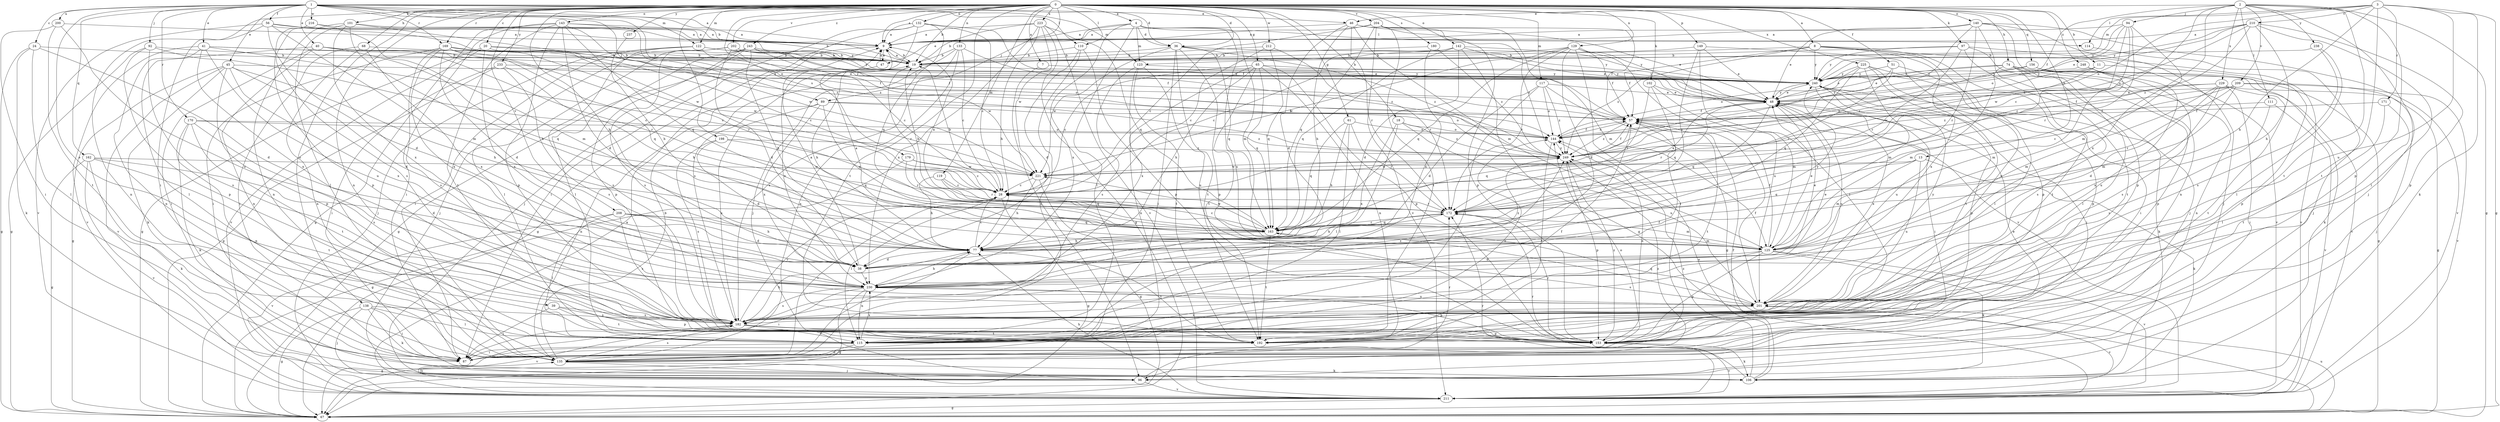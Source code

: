 strict digraph  {
0;
1;
2;
3;
4;
7;
8;
9;
11;
13;
18;
19;
20;
24;
28;
36;
38;
39;
40;
41;
45;
46;
47;
48;
51;
56;
57;
61;
65;
67;
68;
74;
77;
87;
89;
92;
94;
96;
97;
101;
102;
106;
110;
111;
114;
115;
117;
119;
122;
123;
125;
129;
132;
133;
135;
138;
140;
142;
143;
144;
149;
153;
156;
162;
163;
169;
170;
171;
172;
179;
180;
182;
192;
198;
200;
201;
202;
204;
208;
209;
210;
211;
212;
216;
221;
223;
225;
229;
230;
233;
237;
238;
240;
243;
248;
249;
0 -> 4  [label=a];
0 -> 7  [label=a];
0 -> 8  [label=a];
0 -> 9  [label=a];
0 -> 11  [label=b];
0 -> 13  [label=b];
0 -> 18  [label=b];
0 -> 19  [label=b];
0 -> 20  [label=c];
0 -> 36  [label=d];
0 -> 51  [label=f];
0 -> 61  [label=g];
0 -> 65  [label=g];
0 -> 68  [label=h];
0 -> 74  [label=h];
0 -> 77  [label=h];
0 -> 87  [label=i];
0 -> 89  [label=j];
0 -> 97  [label=k];
0 -> 101  [label=k];
0 -> 102  [label=k];
0 -> 110  [label=l];
0 -> 117  [label=m];
0 -> 119  [label=m];
0 -> 122  [label=m];
0 -> 129  [label=n];
0 -> 132  [label=n];
0 -> 133  [label=n];
0 -> 135  [label=n];
0 -> 138  [label=o];
0 -> 140  [label=o];
0 -> 142  [label=o];
0 -> 143  [label=o];
0 -> 149  [label=p];
0 -> 156  [label=q];
0 -> 169  [label=r];
0 -> 179  [label=s];
0 -> 180  [label=s];
0 -> 192  [label=t];
0 -> 198  [label=u];
0 -> 202  [label=v];
0 -> 204  [label=v];
0 -> 208  [label=v];
0 -> 212  [label=w];
0 -> 223  [label=x];
0 -> 225  [label=x];
0 -> 233  [label=y];
0 -> 237  [label=y];
0 -> 243  [label=z];
0 -> 248  [label=z];
1 -> 9  [label=a];
1 -> 19  [label=b];
1 -> 24  [label=c];
1 -> 36  [label=d];
1 -> 39  [label=e];
1 -> 40  [label=e];
1 -> 41  [label=e];
1 -> 45  [label=e];
1 -> 46  [label=e];
1 -> 56  [label=f];
1 -> 89  [label=j];
1 -> 92  [label=j];
1 -> 110  [label=l];
1 -> 122  [label=m];
1 -> 123  [label=m];
1 -> 144  [label=o];
1 -> 162  [label=q];
1 -> 169  [label=r];
1 -> 170  [label=r];
1 -> 200  [label=u];
1 -> 216  [label=w];
2 -> 28  [label=c];
2 -> 46  [label=e];
2 -> 57  [label=f];
2 -> 67  [label=g];
2 -> 94  [label=j];
2 -> 96  [label=j];
2 -> 111  [label=l];
2 -> 153  [label=p];
2 -> 192  [label=t];
2 -> 209  [label=v];
2 -> 229  [label=x];
2 -> 230  [label=x];
2 -> 238  [label=y];
3 -> 67  [label=g];
3 -> 77  [label=h];
3 -> 106  [label=k];
3 -> 114  [label=l];
3 -> 123  [label=m];
3 -> 144  [label=o];
3 -> 171  [label=r];
3 -> 192  [label=t];
3 -> 201  [label=u];
3 -> 210  [label=v];
4 -> 9  [label=a];
4 -> 36  [label=d];
4 -> 47  [label=e];
4 -> 114  [label=l];
4 -> 115  [label=l];
4 -> 123  [label=m];
4 -> 125  [label=m];
4 -> 201  [label=u];
4 -> 230  [label=x];
7 -> 96  [label=j];
7 -> 240  [label=y];
8 -> 19  [label=b];
8 -> 57  [label=f];
8 -> 192  [label=t];
8 -> 201  [label=u];
8 -> 211  [label=v];
8 -> 230  [label=x];
8 -> 240  [label=y];
8 -> 249  [label=z];
9 -> 19  [label=b];
9 -> 47  [label=e];
9 -> 67  [label=g];
11 -> 153  [label=p];
11 -> 221  [label=w];
11 -> 240  [label=y];
11 -> 249  [label=z];
13 -> 106  [label=k];
13 -> 125  [label=m];
13 -> 163  [label=q];
13 -> 201  [label=u];
13 -> 221  [label=w];
18 -> 115  [label=l];
18 -> 144  [label=o];
18 -> 201  [label=u];
18 -> 230  [label=x];
18 -> 249  [label=z];
19 -> 9  [label=a];
19 -> 77  [label=h];
19 -> 172  [label=r];
19 -> 240  [label=y];
20 -> 19  [label=b];
20 -> 28  [label=c];
20 -> 57  [label=f];
20 -> 67  [label=g];
20 -> 211  [label=v];
20 -> 230  [label=x];
24 -> 19  [label=b];
24 -> 38  [label=d];
24 -> 67  [label=g];
24 -> 106  [label=k];
24 -> 115  [label=l];
28 -> 19  [label=b];
28 -> 48  [label=e];
28 -> 67  [label=g];
28 -> 115  [label=l];
28 -> 172  [label=r];
36 -> 19  [label=b];
36 -> 87  [label=i];
36 -> 153  [label=p];
36 -> 163  [label=q];
36 -> 192  [label=t];
36 -> 221  [label=w];
36 -> 240  [label=y];
36 -> 249  [label=z];
38 -> 9  [label=a];
38 -> 48  [label=e];
38 -> 230  [label=x];
38 -> 249  [label=z];
39 -> 87  [label=i];
39 -> 153  [label=p];
39 -> 182  [label=s];
39 -> 192  [label=t];
40 -> 19  [label=b];
40 -> 48  [label=e];
40 -> 87  [label=i];
40 -> 115  [label=l];
40 -> 135  [label=n];
40 -> 163  [label=q];
40 -> 172  [label=r];
41 -> 19  [label=b];
41 -> 28  [label=c];
41 -> 48  [label=e];
41 -> 135  [label=n];
41 -> 201  [label=u];
41 -> 211  [label=v];
41 -> 230  [label=x];
45 -> 38  [label=d];
45 -> 67  [label=g];
45 -> 77  [label=h];
45 -> 106  [label=k];
45 -> 153  [label=p];
45 -> 211  [label=v];
45 -> 230  [label=x];
45 -> 240  [label=y];
46 -> 9  [label=a];
46 -> 38  [label=d];
46 -> 48  [label=e];
46 -> 77  [label=h];
46 -> 125  [label=m];
46 -> 172  [label=r];
46 -> 249  [label=z];
47 -> 9  [label=a];
47 -> 230  [label=x];
48 -> 57  [label=f];
48 -> 87  [label=i];
48 -> 163  [label=q];
48 -> 172  [label=r];
48 -> 201  [label=u];
48 -> 240  [label=y];
51 -> 115  [label=l];
51 -> 144  [label=o];
51 -> 172  [label=r];
51 -> 240  [label=y];
56 -> 9  [label=a];
56 -> 19  [label=b];
56 -> 38  [label=d];
56 -> 125  [label=m];
56 -> 135  [label=n];
56 -> 211  [label=v];
56 -> 221  [label=w];
56 -> 240  [label=y];
57 -> 144  [label=o];
57 -> 163  [label=q];
57 -> 192  [label=t];
57 -> 249  [label=z];
61 -> 77  [label=h];
61 -> 115  [label=l];
61 -> 144  [label=o];
61 -> 163  [label=q];
61 -> 172  [label=r];
65 -> 28  [label=c];
65 -> 77  [label=h];
65 -> 135  [label=n];
65 -> 153  [label=p];
65 -> 163  [label=q];
65 -> 192  [label=t];
65 -> 230  [label=x];
65 -> 240  [label=y];
67 -> 201  [label=u];
68 -> 19  [label=b];
68 -> 87  [label=i];
68 -> 135  [label=n];
68 -> 230  [label=x];
74 -> 48  [label=e];
74 -> 67  [label=g];
74 -> 115  [label=l];
74 -> 125  [label=m];
74 -> 135  [label=n];
74 -> 153  [label=p];
74 -> 182  [label=s];
74 -> 211  [label=v];
74 -> 240  [label=y];
77 -> 28  [label=c];
77 -> 38  [label=d];
77 -> 135  [label=n];
77 -> 192  [label=t];
77 -> 240  [label=y];
87 -> 48  [label=e];
87 -> 144  [label=o];
89 -> 57  [label=f];
89 -> 135  [label=n];
89 -> 144  [label=o];
89 -> 163  [label=q];
89 -> 182  [label=s];
89 -> 230  [label=x];
92 -> 19  [label=b];
92 -> 28  [label=c];
92 -> 67  [label=g];
92 -> 153  [label=p];
92 -> 182  [label=s];
94 -> 9  [label=a];
94 -> 28  [label=c];
94 -> 125  [label=m];
94 -> 144  [label=o];
94 -> 172  [label=r];
94 -> 221  [label=w];
94 -> 240  [label=y];
96 -> 135  [label=n];
96 -> 211  [label=v];
96 -> 249  [label=z];
97 -> 19  [label=b];
97 -> 96  [label=j];
97 -> 172  [label=r];
97 -> 192  [label=t];
97 -> 211  [label=v];
97 -> 240  [label=y];
101 -> 9  [label=a];
101 -> 77  [label=h];
101 -> 115  [label=l];
101 -> 135  [label=n];
101 -> 230  [label=x];
101 -> 249  [label=z];
102 -> 48  [label=e];
102 -> 125  [label=m];
102 -> 163  [label=q];
102 -> 172  [label=r];
106 -> 57  [label=f];
106 -> 144  [label=o];
106 -> 172  [label=r];
106 -> 249  [label=z];
110 -> 19  [label=b];
110 -> 38  [label=d];
110 -> 135  [label=n];
110 -> 153  [label=p];
111 -> 57  [label=f];
111 -> 182  [label=s];
111 -> 211  [label=v];
114 -> 96  [label=j];
115 -> 57  [label=f];
115 -> 87  [label=i];
115 -> 135  [label=n];
115 -> 144  [label=o];
115 -> 230  [label=x];
117 -> 38  [label=d];
117 -> 48  [label=e];
117 -> 67  [label=g];
117 -> 115  [label=l];
117 -> 144  [label=o];
117 -> 249  [label=z];
119 -> 28  [label=c];
119 -> 77  [label=h];
119 -> 163  [label=q];
119 -> 172  [label=r];
122 -> 19  [label=b];
122 -> 48  [label=e];
122 -> 57  [label=f];
122 -> 87  [label=i];
122 -> 96  [label=j];
122 -> 182  [label=s];
123 -> 135  [label=n];
123 -> 182  [label=s];
123 -> 192  [label=t];
123 -> 201  [label=u];
123 -> 240  [label=y];
125 -> 9  [label=a];
125 -> 38  [label=d];
125 -> 48  [label=e];
125 -> 57  [label=f];
125 -> 106  [label=k];
125 -> 153  [label=p];
125 -> 182  [label=s];
125 -> 211  [label=v];
129 -> 19  [label=b];
129 -> 38  [label=d];
129 -> 57  [label=f];
129 -> 87  [label=i];
129 -> 163  [label=q];
129 -> 172  [label=r];
129 -> 201  [label=u];
129 -> 211  [label=v];
129 -> 221  [label=w];
132 -> 9  [label=a];
132 -> 28  [label=c];
132 -> 57  [label=f];
132 -> 87  [label=i];
132 -> 96  [label=j];
132 -> 163  [label=q];
132 -> 182  [label=s];
133 -> 19  [label=b];
133 -> 28  [label=c];
133 -> 96  [label=j];
133 -> 135  [label=n];
133 -> 182  [label=s];
133 -> 249  [label=z];
135 -> 19  [label=b];
135 -> 28  [label=c];
135 -> 96  [label=j];
135 -> 106  [label=k];
135 -> 172  [label=r];
135 -> 182  [label=s];
138 -> 67  [label=g];
138 -> 87  [label=i];
138 -> 96  [label=j];
138 -> 106  [label=k];
138 -> 115  [label=l];
138 -> 182  [label=s];
140 -> 9  [label=a];
140 -> 48  [label=e];
140 -> 96  [label=j];
140 -> 135  [label=n];
140 -> 153  [label=p];
140 -> 172  [label=r];
140 -> 211  [label=v];
140 -> 249  [label=z];
142 -> 19  [label=b];
142 -> 28  [label=c];
142 -> 38  [label=d];
142 -> 48  [label=e];
142 -> 67  [label=g];
142 -> 163  [label=q];
142 -> 240  [label=y];
143 -> 9  [label=a];
143 -> 38  [label=d];
143 -> 67  [label=g];
143 -> 87  [label=i];
143 -> 153  [label=p];
143 -> 163  [label=q];
143 -> 192  [label=t];
143 -> 221  [label=w];
143 -> 249  [label=z];
144 -> 57  [label=f];
144 -> 192  [label=t];
144 -> 249  [label=z];
149 -> 19  [label=b];
149 -> 48  [label=e];
149 -> 115  [label=l];
149 -> 153  [label=p];
149 -> 172  [label=r];
153 -> 106  [label=k];
153 -> 144  [label=o];
153 -> 172  [label=r];
153 -> 211  [label=v];
153 -> 249  [label=z];
156 -> 106  [label=k];
156 -> 182  [label=s];
156 -> 240  [label=y];
156 -> 249  [label=z];
162 -> 38  [label=d];
162 -> 67  [label=g];
162 -> 106  [label=k];
162 -> 192  [label=t];
162 -> 211  [label=v];
162 -> 221  [label=w];
163 -> 28  [label=c];
163 -> 77  [label=h];
163 -> 125  [label=m];
163 -> 172  [label=r];
163 -> 192  [label=t];
163 -> 221  [label=w];
169 -> 19  [label=b];
169 -> 38  [label=d];
169 -> 57  [label=f];
169 -> 87  [label=i];
169 -> 163  [label=q];
169 -> 172  [label=r];
169 -> 182  [label=s];
169 -> 221  [label=w];
169 -> 230  [label=x];
170 -> 106  [label=k];
170 -> 135  [label=n];
170 -> 144  [label=o];
170 -> 182  [label=s];
170 -> 192  [label=t];
170 -> 249  [label=z];
171 -> 57  [label=f];
171 -> 115  [label=l];
171 -> 192  [label=t];
172 -> 9  [label=a];
172 -> 19  [label=b];
172 -> 77  [label=h];
172 -> 125  [label=m];
172 -> 163  [label=q];
179 -> 28  [label=c];
179 -> 67  [label=g];
179 -> 172  [label=r];
179 -> 221  [label=w];
180 -> 19  [label=b];
180 -> 230  [label=x];
180 -> 249  [label=z];
182 -> 28  [label=c];
182 -> 57  [label=f];
182 -> 67  [label=g];
182 -> 77  [label=h];
182 -> 115  [label=l];
182 -> 153  [label=p];
182 -> 192  [label=t];
182 -> 211  [label=v];
182 -> 249  [label=z];
198 -> 38  [label=d];
198 -> 163  [label=q];
198 -> 182  [label=s];
198 -> 249  [label=z];
200 -> 9  [label=a];
200 -> 87  [label=i];
200 -> 192  [label=t];
200 -> 201  [label=u];
201 -> 48  [label=e];
201 -> 57  [label=f];
201 -> 163  [label=q];
201 -> 182  [label=s];
201 -> 211  [label=v];
201 -> 240  [label=y];
202 -> 19  [label=b];
202 -> 28  [label=c];
202 -> 38  [label=d];
202 -> 115  [label=l];
202 -> 144  [label=o];
202 -> 182  [label=s];
202 -> 240  [label=y];
204 -> 9  [label=a];
204 -> 28  [label=c];
204 -> 57  [label=f];
204 -> 125  [label=m];
204 -> 153  [label=p];
204 -> 163  [label=q];
204 -> 192  [label=t];
204 -> 211  [label=v];
208 -> 38  [label=d];
208 -> 77  [label=h];
208 -> 115  [label=l];
208 -> 163  [label=q];
208 -> 182  [label=s];
208 -> 211  [label=v];
209 -> 28  [label=c];
209 -> 48  [label=e];
209 -> 96  [label=j];
209 -> 125  [label=m];
209 -> 172  [label=r];
209 -> 211  [label=v];
209 -> 249  [label=z];
210 -> 9  [label=a];
210 -> 48  [label=e];
210 -> 77  [label=h];
210 -> 115  [label=l];
210 -> 144  [label=o];
210 -> 153  [label=p];
210 -> 240  [label=y];
210 -> 249  [label=z];
211 -> 9  [label=a];
211 -> 67  [label=g];
211 -> 77  [label=h];
211 -> 172  [label=r];
212 -> 19  [label=b];
212 -> 28  [label=c];
212 -> 163  [label=q];
212 -> 172  [label=r];
216 -> 9  [label=a];
216 -> 125  [label=m];
216 -> 153  [label=p];
216 -> 182  [label=s];
221 -> 28  [label=c];
221 -> 67  [label=g];
221 -> 77  [label=h];
223 -> 9  [label=a];
223 -> 19  [label=b];
223 -> 67  [label=g];
223 -> 77  [label=h];
223 -> 163  [label=q];
223 -> 211  [label=v];
223 -> 221  [label=w];
223 -> 230  [label=x];
225 -> 48  [label=e];
225 -> 87  [label=i];
225 -> 125  [label=m];
225 -> 153  [label=p];
225 -> 163  [label=q];
225 -> 192  [label=t];
225 -> 240  [label=y];
229 -> 38  [label=d];
229 -> 48  [label=e];
229 -> 57  [label=f];
229 -> 67  [label=g];
229 -> 87  [label=i];
229 -> 125  [label=m];
229 -> 192  [label=t];
229 -> 230  [label=x];
230 -> 48  [label=e];
230 -> 67  [label=g];
230 -> 77  [label=h];
230 -> 87  [label=i];
230 -> 115  [label=l];
230 -> 153  [label=p];
230 -> 182  [label=s];
230 -> 201  [label=u];
233 -> 67  [label=g];
233 -> 77  [label=h];
233 -> 87  [label=i];
233 -> 182  [label=s];
233 -> 240  [label=y];
237 -> 77  [label=h];
238 -> 19  [label=b];
238 -> 115  [label=l];
238 -> 182  [label=s];
240 -> 48  [label=e];
240 -> 87  [label=i];
240 -> 106  [label=k];
240 -> 153  [label=p];
240 -> 201  [label=u];
243 -> 19  [label=b];
243 -> 48  [label=e];
243 -> 67  [label=g];
243 -> 77  [label=h];
243 -> 96  [label=j];
243 -> 115  [label=l];
243 -> 153  [label=p];
243 -> 221  [label=w];
248 -> 125  [label=m];
248 -> 201  [label=u];
248 -> 240  [label=y];
249 -> 57  [label=f];
249 -> 153  [label=p];
249 -> 221  [label=w];
}
